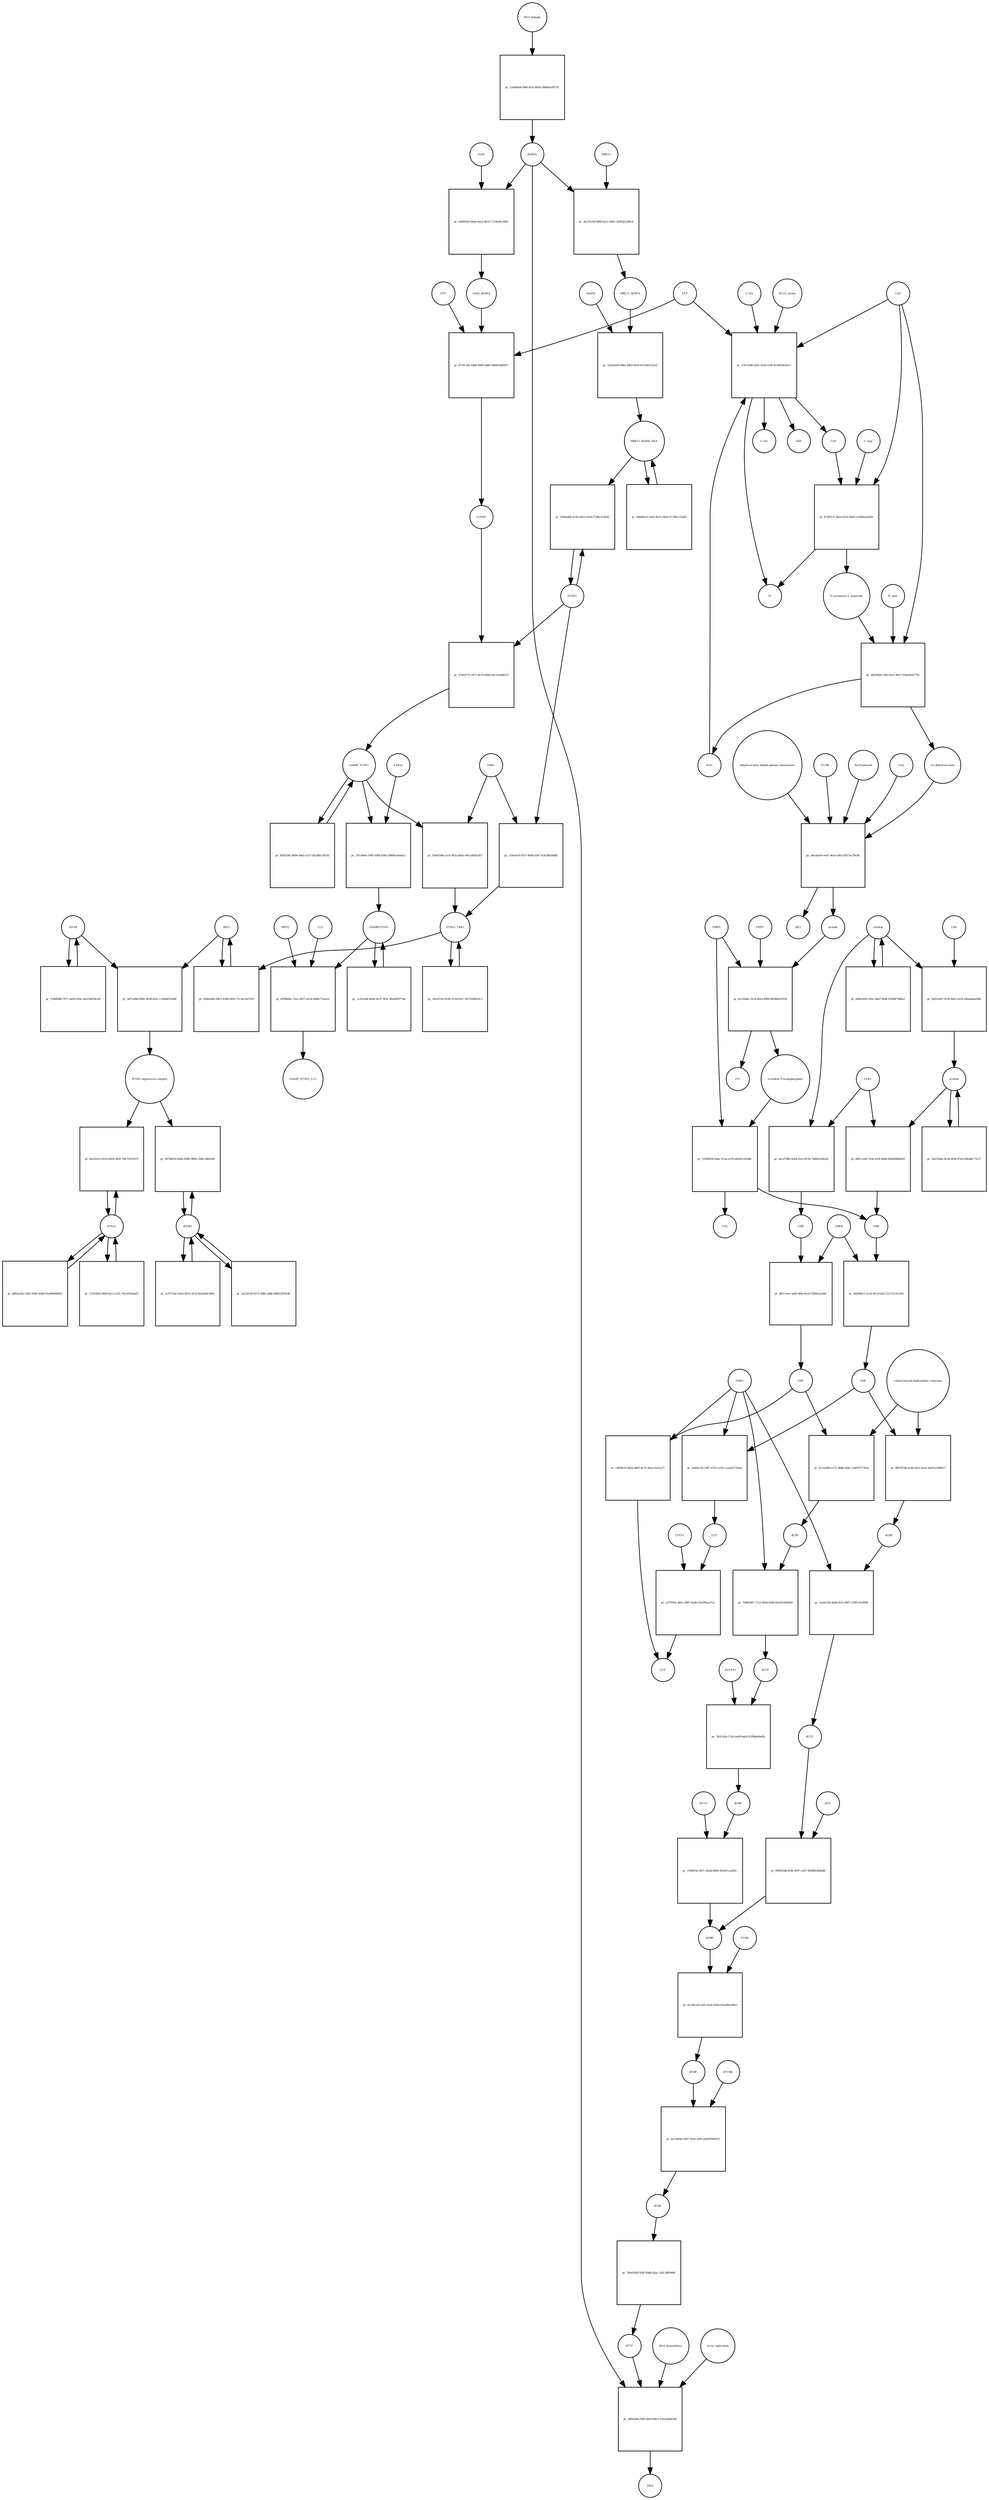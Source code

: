 strict digraph  {
"NF-kB" [annotation="urn_miriam_obo.go_GO%3A0071159", bipartite=0, cls=complex, fontsize=4, label="NF-kB", shape=circle];
"pr_0d71afbb-890e-4639-a65c-c14e8d31eb9f" [annotation="", bipartite=1, cls=process, fontsize=4, label="pr_0d71afbb-890e-4639-a65c-c14e8d31eb9f", shape=square];
"IFNB1 expression complex" [annotation="", bipartite=0, cls=complex, fontsize=4, label="IFNB1 expression complex", shape=circle];
IRF3 [annotation="urn_miriam_hgnc_6118|urn_miriam_uniprot_Q14653|urn_miriam_ensembl_ENSG00000126456|urn_miriam_refseq_NM_001571|urn_miriam_hgnc.symbol_IRF3|urn_miriam_ncbigene_3661", bipartite=0, cls="macromolecule multimer", fontsize=4, label=IRF3, shape=circle];
dCDP [annotation="urn_miriam_obo.chebi_CHEBI%3A28846", bipartite=0, cls="simple chemical", fontsize=4, label=dCDP, shape=circle];
"pr_708de487-7c12-465d-8280-8a9202456560" [annotation="", bipartite=1, cls=process, fontsize=4, label="pr_708de487-7c12-465d-8280-8a9202456560", shape=square];
dCTP [annotation="urn_miriam_obo.chebi_CHEBI%3A16311", bipartite=0, cls="simple chemical", fontsize=4, label=dCTP, shape=circle];
NME1 [annotation="urn_miriam_uniprot_P15531|urn_miriam_hgnc_7849", bipartite=0, cls=macromolecule, fontsize=4, label=NME1, shape=circle];
uridine [annotation="urn_miriam_obo.chebi_CHEBI%3A16704", bipartite=0, cls="simple chemical", fontsize=4, label=uridine, shape=circle];
"pr_88911ee8-7e0e-433f-bd9d-64afd9864a65" [annotation="", bipartite=1, cls=process, fontsize=4, label="pr_88911ee8-7e0e-433f-bd9d-64afd9864a65", shape=square];
UMP [annotation="urn_miriam_obo.chebi_CHEBI%3A57865", bipartite=0, cls="simple chemical", fontsize=4, label=UMP, shape=circle];
UCK2 [annotation="urn_miriam_uniprot_Q9HA47|urn_miriam_hgnc_HGNC%3A12562", bipartite=0, cls=macromolecule, fontsize=4, label=UCK2, shape=circle];
"orotidine 5'-monophosphate" [annotation="urn_miriam_obo.chebi_CHEBI%3A15842", bipartite=0, cls="simple chemical", fontsize=4, label="orotidine 5'-monophosphate", shape=circle];
"pr_10308200-6adc-47ea-a139-d43f01c65d8c" [annotation="", bipartite=1, cls=process, fontsize=4, label="pr_10308200-6adc-47ea-a139-d43f01c65d8c", shape=square];
UMPS [annotation="urn_miriam_ncbigene_7372|urn_miriam_refseq_NM_000373|urn_miriam_hgnc.symbol_UMPS|urn_miriam_hgnc_12563|urn_miriam_ensembl_ENSG00000114491|urn_miriam_uniprot_P11172", bipartite=0, cls="macromolecule multimer", fontsize=4, label=UMPS, shape=circle];
CO2 [annotation="urn_miriam_obo.chebi_CHEBI%3A16526", bipartite=0, cls="simple chemical", fontsize=4, label=CO2, shape=circle];
UTP [annotation="urn_miriam_obo.chebi_CHEBI%3A15713", bipartite=0, cls="simple chemical", fontsize=4, label=UTP, shape=circle];
"pr_a3797f0e-465c-4967-ba96-f2ee99eea7a1" [annotation="", bipartite=1, cls=process, fontsize=4, label="pr_a3797f0e-465c-4967-ba96-f2ee99eea7a1", shape=square];
CTP [annotation="urn_miriam_obo.chebi_CHEBI%3A17677", bipartite=0, cls="simple chemical", fontsize=4, label=CTP, shape=circle];
CTPS1 [annotation="urn_miriam_hgnc_HGNC%3A2519|urn_miriam_uniprot_P17812", bipartite=0, cls=macromolecule, fontsize=4, label=CTPS1, shape=circle];
UDP [annotation="urn_miriam_obo.chebi_CHEBI%3A17659", bipartite=0, cls="simple chemical", fontsize=4, label=UDP, shape=circle];
"pr_989787db-ecb9-42a5-be5e-44d7ec899017" [annotation="", bipartite=1, cls=process, fontsize=4, label="pr_989787db-ecb9-42a5-be5e-44d7ec899017", shape=square];
dUDP [annotation="urn_miriam_obo.chebi_CHEBI%3A28850", bipartite=0, cls="simple chemical", fontsize=4, label=dUDP, shape=circle];
"ribonucleoside-diphosphate reductase" [annotation="urn_miriam_brenda_1.17.4.1|urn_miriam_obo.go_GO%3A0005971", bipartite=0, cls=complex, fontsize=4, label="ribonucleoside-diphosphate reductase", shape=circle];
IFNB1 [annotation="urn_miriam_ensembl_ENSG00000171855|urn_miriam_hgnc.symbol_IFNB1|urn_miriam_hgnc_5434|urn_miriam_uniprot_P01574|urn_miriam_refseq_NM_002176|urn_miriam_ncbigene_3456", bipartite=0, cls=macromolecule, fontsize=4, label=IFNB1, shape=circle];
"pr_6970b059-b04a-4966-9f94-c59b1346e008" [annotation="", bipartite=1, cls=process, fontsize=4, label="pr_6970b059-b04a-4966-9f94-c59b1346e008", shape=square];
"pr_0d2906c5-2cc4-45cd-b3e3-21173c1b1294" [annotation="", bipartite=1, cls=process, fontsize=4, label="pr_0d2906c5-2cc4-45cd-b3e3-21173c1b1294", shape=square];
CMPK [annotation="urn_miriam_uniprot_P30085|urn_miriam_hgnc_HGNC%3A18170", bipartite=0, cls=macromolecule, fontsize=4, label=CMPK, shape=circle];
"cGAMP-STING" [annotation="", bipartite=0, cls=complex, fontsize=4, label="cGAMP-STING", shape=circle];
"pr_cc581ed6-de49-4cd7-9f2e-2fb2f85977be" [annotation="", bipartite=1, cls=process, fontsize=4, label="pr_cc581ed6-de49-4cd7-9f2e-2fb2f85977be", shape=square];
IFNA1 [annotation="urn_miriam_hgnc.symbol_IFNA1|urn_miriam_ncbigene_3439|urn_miriam_refseq_NM_024013|urn_miriam_uniprot_P01562|urn_miriam_hgnc_5417|urn_miriam_ensembl_ENSG00000197919", bipartite=0, cls=macromolecule, fontsize=4, label=IFNA1, shape=circle];
"pr_8a21b312-0559-4859-9d5f-7b4721f1f476" [annotation="", bipartite=1, cls=process, fontsize=4, label="pr_8a21b312-0559-4859-9d5f-7b4721f1f476", shape=square];
"pr_562334da-8c4d-4f3b-97e0-ef8eb8c73237" [annotation="", bipartite=1, cls=process, fontsize=4, label="pr_562334da-8c4d-4f3b-97e0-ef8eb8c73237", shape=square];
CDP [annotation="urn_miriam_obo.chebi_CHEBI%3A17239", bipartite=0, cls="simple chemical", fontsize=4, label=CDP, shape=circle];
"pr_5e101d80-e272-4b8b-938c-c6487877783a" [annotation="", bipartite=1, cls=process, fontsize=4, label="pr_5e101d80-e272-4b8b-938c-c6487877783a", shape=square];
"pr_c8f99b7d-b82a-4805-8c7f-36eec3e31a77" [annotation="", bipartite=1, cls=process, fontsize=4, label="pr_c8f99b7d-b82a-4805-8c7f-36eec3e31a77", shape=square];
dTDP [annotation="urn_miriam_obo.chebi_CHEBI%3A18075", bipartite=0, cls="simple chemical", fontsize=4, label=dTDP, shape=circle];
"pr_70ee930b-926f-49d8-b2ac-142c3bff0466" [annotation="", bipartite=1, cls=process, fontsize=4, label="pr_70ee930b-926f-49d8-b2ac-142c3bff0466", shape=square];
dTTP [annotation="urn_miriam_obo.chebi_CHEBI%3A18077", bipartite=0, cls="simple chemical", fontsize=4, label=dTTP, shape=circle];
CMP [annotation="urn_miriam_obo.chebi_CHEBI%3A17361", bipartite=0, cls="simple chemical", fontsize=4, label=CMP, shape=circle];
"pr_db7c1eac-aef6-4f4a-8cef-f1f66e2e2bfe" [annotation="", bipartite=1, cls=process, fontsize=4, label="pr_db7c1eac-aef6-4f4a-8cef-f1f66e2e2bfe", shape=square];
dUMP [annotation="urn_miriam_obo.chebi_CHEBI%3A17622", bipartite=0, cls="simple chemical", fontsize=4, label=dUMP, shape=circle];
"pr_6c19bca8-ea92-41d2-b496-f5ae08a1f0e0" [annotation="", bipartite=1, cls=process, fontsize=4, label="pr_6c19bca8-ea92-41d2-b496-f5ae08a1f0e0", shape=square];
dTMP [annotation="urn_miriam_obo.chebi_CHEBI%3A17013", bipartite=0, cls="simple chemical", fontsize=4, label=dTMP, shape=circle];
TYMS [annotation="urn_miriam_uniprot_P04818|urn_miriam_hgnc_HGNC%3A12441", bipartite=0, cls=macromolecule, fontsize=4, label=TYMS, shape=circle];
dsDNA [annotation="urn_miriam_obo.chebi_CHEBI%3A75909", bipartite=0, cls="simple chemical", fontsize=4, label=dsDNA, shape=circle];
"pr_96fb1d4a-f9d5-40e0-86e3-25b1ebf0e939" [annotation="", bipartite=1, cls=process, fontsize=4, label="pr_96fb1d4a-f9d5-40e0-86e3-25b1ebf0e939", shape=square];
DNA [annotation="", bipartite=0, cls="nucleic acid feature", fontsize=4, label=DNA, shape=circle];
"DNA biosynthesis" [annotation="urn_miriam_obo.go_GO%3A0071897", bipartite=0, cls=phenotype, fontsize=4, label="DNA biosynthesis", shape=circle];
"virus replication" [annotation="urn_miriam_obo.go_GO%3A0019079", bipartite=0, cls=phenotype, fontsize=4, label="virus replication", shape=circle];
MRE11_RAD50_DNA [annotation="", bipartite=0, cls=complex, fontsize=4, label=MRE11_RAD50_DNA, shape=circle];
"pr_546d05e3-3a63-4675-9434-077982c15a85" [annotation="", bipartite=1, cls=process, fontsize=4, label="pr_546d05e3-3a63-4675-9434-077982c15a85", shape=square];
"pr_7b1f1d3a-27a5-4e69-bdc8-9529b9e8effa" [annotation="", bipartite=1, cls=process, fontsize=4, label="pr_7b1f1d3a-27a5-4e69-bdc8-9529b9e8effa", shape=square];
dCMP [annotation="urn_miriam_obo.chebi_CHEBI%3A15918", bipartite=0, cls="simple chemical", fontsize=4, label=dCMP, shape=circle];
DCTPP1 [annotation="urn_miriam_uniprot_Q9H773|urn_miriam_hgnc_HGNC%3A28777", bipartite=0, cls=macromolecule, fontsize=4, label=DCTPP1, shape=circle];
"pr_3a524130-6572-4dfb-a8d6-0dd023f93e4b" [annotation="", bipartite=1, cls=process, fontsize=4, label="pr_3a524130-6572-4dfb-a8d6-0dd023f93e4b", shape=square];
"pr_3c97120e-b3a4-497e-afc8-56a5f4dc3805" [annotation="", bipartite=1, cls=process, fontsize=4, label="pr_3c97120e-b3a4-497e-afc8-56a5f4dc3805", shape=square];
ATP [annotation="urn_miriam_obo.chebi_CHEBI%3A15422", bipartite=0, cls="simple chemical", fontsize=4, label=ATP, shape=circle];
"pr_8716c30e-bd0d-49d5-ab68-58fd416d0037" [annotation="", bipartite=1, cls=process, fontsize=4, label="pr_8716c30e-bd0d-49d5-ab68-58fd416d0037", shape=square];
GTP [annotation="urn_miriam_obo.chebi_CHEBI%3A15996", bipartite=0, cls="simple chemical", fontsize=4, label=GTP, shape=circle];
cGAMP [annotation="urn_miriam_obo.chebi_CHEBI%3A75947", bipartite=0, cls="simple chemical", fontsize=4, label=cGAMP, shape=circle];
cGAS_dsDNA [annotation=urn_miriam_pubmed_28363908, bipartite=0, cls=complex, fontsize=4, label=cGAS_dsDNA, shape=circle];
cytidine [annotation="urn_miriam_obo.chebi_CHEBI%3A17562", bipartite=0, cls="simple chemical", fontsize=4, label=cytidine, shape=circle];
"pr_aacd7984-0cb4-41e3-8156-7a80622dfa2b" [annotation="", bipartite=1, cls=process, fontsize=4, label="pr_aacd7984-0cb4-41e3-8156-7a80622dfa2b", shape=square];
"pr_47de4772-2471-4e70-829d-ebc1ee6d6515" [annotation="", bipartite=1, cls=process, fontsize=4, label="pr_47de4772-2471-4e70-829d-ebc1ee6d6515", shape=square];
STING [annotation=urn_miriam_uniprot_Q86WV6, bipartite=0, cls="macromolecule multimer", fontsize=4, label=STING, shape=circle];
cGAMP_STING [annotation="urn_miriam_obo.go_GO%3A1990231", bipartite=0, cls=complex, fontsize=4, label=cGAMP_STING, shape=circle];
"L-Gln" [annotation="urn_miriam_obo.chebi_CHEBI%3A18050", bipartite=0, cls="simple chemical", fontsize=4, label="L-Gln", shape=circle];
"pr_a76c550b-a95c-4326-a1f6-4ca850dc8311" [annotation="", bipartite=1, cls=process, fontsize=4, label="pr_a76c550b-a95c-4326-a1f6-4ca850dc8311", shape=square];
CAP [annotation="urn_miriam_obo.chebi_CHEBI%3A17672", bipartite=0, cls="simple chemical", fontsize=4, label=CAP, shape=circle];
CAD [annotation="urn_miriam_refseq_NM_001306079|urn_miriam_hgnc_1424|urn_miriam_hgnc.symbol_CAD|urn_miriam_uniprot_P27708|urn_miriam_ncbigene_790|urn_miriam_ensembl_ENSG00000084774", bipartite=0, cls=macromolecule, fontsize=4, label=CAD, shape=circle];
HCO3_minus [annotation="urn_miriam_obo.chebi_CHEBI%3A17544", bipartite=0, cls="simple chemical", fontsize=4, label=HCO3_minus, shape=circle];
H2O [annotation="urn_miriam_obo.chebi_CHEBI%3A15377", bipartite=0, cls="simple chemical", fontsize=4, label=H2O, shape=circle];
"L-Glu" [annotation="urn_miriam_obo.chebi_CHEBI%3A16015", bipartite=0, cls="simple chemical", fontsize=4, label="L-Glu", shape=circle];
ADP [annotation="urn_miriam_obo.chebi_CHEBI%3A16761", bipartite=0, cls="simple chemical", fontsize=4, label=ADP, shape=circle];
Pi [annotation="urn_miriam_obo.chebi_CHEBI%3A18367", bipartite=0, cls="simple chemical", fontsize=4, label=Pi, shape=circle];
"pr_ee69a118-c897-47e4-a192-cca2d21704ab" [annotation="", bipartite=1, cls=process, fontsize=4, label="pr_ee69a118-c897-47e4-a192-cca2d21704ab", shape=square];
"N-carbamoyl-L-aspartate" [annotation="urn_miriam_obo.chebi_CHEBI%3A32814", bipartite=0, cls="simple chemical", fontsize=4, label="N-carbamoyl-L-aspartate", shape=circle];
"pr_d402082f-32fa-42a7-8637-03ba041677fe" [annotation="", bipartite=1, cls=process, fontsize=4, label="pr_d402082f-32fa-42a7-8637-03ba041677fe", shape=square];
"(S)-dihydroorotate" [annotation="urn_miriam_obo.chebi_CHEBI%3A30864", bipartite=0, cls="simple chemical", fontsize=4, label="(S)-dihydroorotate", shape=circle];
H_plus [annotation="urn_miriam_obo.chebi_CHEBI%3A15378", bipartite=0, cls="simple chemical", fontsize=4, label=H_plus, shape=circle];
"pr_7c0b6986-7071-4a50-82dc-ba225b934c58" [annotation="", bipartite=1, cls=process, fontsize=4, label="pr_7c0b6986-7071-4a50-82dc-ba225b934c58", shape=square];
"pr_727d36d3-6f60-42c2-a161-76ce952abaf5" [annotation="", bipartite=1, cls=process, fontsize=4, label="pr_727d36d3-6f60-42c2-a161-76ce952abaf5", shape=square];
TBK1 [annotation="urn_miriam_hgnc.symbol_TBK1|urn_miriam_ensembl_ENSG00000183735|urn_miriam_uniprot_Q9UHD2|urn_miriam_refseq_NM_013254|urn_miriam_hgnc_11584|urn_miriam_ncbigene_29110", bipartite=0, cls=macromolecule, fontsize=4, label=TBK1, shape=circle];
"pr_19e6528b-a319-443a-bb5a-041ca8d3e3b7" [annotation="", bipartite=1, cls=process, fontsize=4, label="pr_19e6528b-a319-443a-bb5a-041ca8d3e3b7", shape=square];
STING_TBK1 [annotation=urn_miriam_pubmed_30842653, bipartite=0, cls=complex, fontsize=4, label=STING_TBK1, shape=circle];
"pr_1694a469-4c0b-4016-93e8-f73fbc410645" [annotation="", bipartite=1, cls=process, fontsize=4, label="pr_1694a469-4c0b-4016-93e8-f73fbc410645", shape=square];
"pr_d602ae8a-23b5-4584-92dd-43e496d9d9b3" [annotation="", bipartite=1, cls=process, fontsize=4, label="pr_d602ae8a-23b5-4584-92dd-43e496d9d9b3", shape=square];
"pr_e46f93e0-9dab-4ea3-9b33-7114ee9c3802" [annotation="", bipartite=1, cls=process, fontsize=4, label="pr_e46f93e0-9dab-4ea3-9b33-7114ee9c3802", shape=square];
cGAS [annotation="urn_miriam_ensembl_ENSG00000164430|urn_miriam_hgnc_21367|urn_miriam_ncbigene_115004|urn_miriam_uniprot_Q8N884|urn_miriam_hgnc.symbol_CGAS|urn_miriam_refseq_NM_138441", bipartite=0, cls=macromolecule, fontsize=4, label=cGAS, shape=circle];
"pr_c8e267a6-9530-472d-81a7-56725080c6c3" [annotation="", bipartite=1, cls=process, fontsize=4, label="pr_c8e267a6-9530-472d-81a7-56725080c6c3", shape=square];
orotate [annotation="urn_miriam_obo.chebi_CHEBI%3A30839", bipartite=0, cls="simple chemical", fontsize=4, label=orotate, shape=circle];
"pr_ecc02bfa-33cd-45e4-8969-b83fbb01f938" [annotation="", bipartite=1, cls=process, fontsize=4, label="pr_ecc02bfa-33cd-45e4-8969-b83fbb01f938", shape=square];
PRPP [annotation="urn_miriam_obo.chebi_CHEBI%3A17111", bipartite=0, cls="simple chemical", fontsize=4, label=PRPP, shape=circle];
PPi [annotation="urn_miriam_obo.chebi_CHEBI%3A18361", bipartite=0, cls="simple chemical", fontsize=4, label=PPi, shape=circle];
"pr_b9961829-204c-4bb7-9f68-19506f76d6a2" [annotation="", bipartite=1, cls=process, fontsize=4, label="pr_b9961829-204c-4bb7-9f68-19506f76d6a2", shape=square];
"pr_09ba3db5-68c5-438b-9410-71c2a7eb7339" [annotation="", bipartite=1, cls=process, fontsize=4, label="pr_09ba3db5-68c5-438b-9410-71c2a7eb7339", shape=square];
"pr_45f4258c-869d-4d82-a157-6f2a8bc5955d" [annotation="", bipartite=1, cls=process, fontsize=4, label="pr_45f4258c-869d-4d82-a157-6f2a8bc5955d", shape=square];
RAD50 [annotation="urn_miriam_ncbigene_10111|urn_miriam_refseq_NM_005732|urn_miriam_uniprot_Q92878|urn_miriam_hgnc.symbol_RAD50|urn_miriam_ensembl_ENSG00000113522|urn_miriam_hgnc_9816", bipartite=0, cls="macromolecule multimer", fontsize=4, label=RAD50, shape=circle];
"pr_52d2ada4-e8ba-4db3-92e8-63150d1222e2" [annotation="", bipartite=1, cls=process, fontsize=4, label="pr_52d2ada4-e8ba-4db3-92e8-63150d1222e2", shape=square];
MRE11_dsDNA [annotation="urn_miriam_obo.go_GO%3A0003690", bipartite=0, cls=complex, fontsize=4, label=MRE11_dsDNA, shape=circle];
"pr_e8cabaeb-eed7-462e-affd-ef057ac39c8b" [annotation="", bipartite=1, cls=process, fontsize=4, label="pr_e8cabaeb-eed7-462e-affd-ef057ac39c8b", shape=square];
"dihydroorotate dehydrogenase holoenzyme" [annotation="urn_miriam_ncbigene_1723|urn_miriam_hgnc_HGNC%3A2867|urn_miriam_hgnc.symbol_DHODH", bipartite=0, cls="simple chemical", fontsize=4, label="dihydroorotate dehydrogenase holoenzyme", shape=circle];
P1788 [annotation=urn_miriam_pubmed_31740051, bipartite=0, cls="simple chemical", fontsize=4, label=P1788, shape=circle];
Teriflunomide [annotation=urn_miriam_drugbank_DB08880, bipartite=0, cls="simple chemical", fontsize=4, label=Teriflunomide, shape=circle];
CoQ [annotation="urn_miriam_obo.chebi_CHEBI%3A16389", bipartite=0, cls="simple chemical", fontsize=4, label=CoQ, shape=circle];
QH2 [annotation="urn_miriam_obo.chebi_CHEBI%3A17976", bipartite=0, cls="simple chemical", fontsize=4, label=QH2, shape=circle];
"pr_1ae8cf3d-debd-4510-80f7-23997cbcf808" [annotation="", bipartite=1, cls=process, fontsize=4, label="pr_1ae8cf3d-debd-4510-80f7-23997cbcf808", shape=square];
dUTP [annotation="urn_miriam_obo.chebi_CHEBI%3A17625", bipartite=0, cls="simple chemical", fontsize=4, label=dUTP, shape=circle];
"pr_0431a047-6159-4dcf-a052-e4fadabad5d6" [annotation="", bipartite=1, cls=process, fontsize=4, label="pr_0431a047-6159-4dcf-a052-e4fadabad5d6", shape=square];
CDA [annotation="urn_miriam_uniprot_P32320|urn_miriam_ncbigene_978|urn_miriam_refseq_NM_001785|urn_miriam_ensembl_ENSG00000158825|urn_miriam_hgnc.symbol_CDA|urn_miriam_hgnc_1712", bipartite=0, cls=macromolecule, fontsize=4, label=CDA, shape=circle];
"pr_998633dd-fe96-4007-a367-860d843bdbd8" [annotation="", bipartite=1, cls=process, fontsize=4, label="pr_998633dd-fe96-4007-a367-860d843bdbd8", shape=square];
DUT [annotation="urn_miriam_hgnc_HGNC%3A3078|urn_miriam_uniprot_P33316", bipartite=0, cls=macromolecule, fontsize=4, label=DUT, shape=circle];
"pr_ef998d4a-15ea-4037-a214-644fa715aa5c" [annotation="", bipartite=1, cls=process, fontsize=4, label="pr_ef998d4a-15ea-4037-a214-644fa715aa5c", shape=square];
LC3 [annotation="", bipartite=0, cls=macromolecule, fontsize=4, label=LC3, shape=circle];
cGAMP_STING_LC3 [annotation="", bipartite=0, cls=complex, fontsize=4, label=cGAMP_STING_LC3, shape=circle];
WIPI2 [annotation="urn_miriam_refseq_NM_015610|urn_miriam_hgnc_32225|urn_miriam_hgnc.symbol_WIPI2|urn_miriam_ensembl_ENSG00000157954|urn_miriam_ncbigene_26100|urn_miriam_uniprot_Q9Y4P8", bipartite=0, cls=macromolecule, fontsize=4, label=WIPI2, shape=circle];
"pr_872f011f-3bed-421b-8b09-e1d49aa20d3e" [annotation="", bipartite=1, cls=process, fontsize=4, label="pr_872f011f-3bed-421b-8b09-e1d49aa20d3e", shape=square];
"L-Asp" [annotation="urn_miriam_obo.chebi_CHEBI%3A29991", bipartite=0, cls="simple chemical", fontsize=4, label="L-Asp", shape=circle];
"pr_3ec55c04-8840-4a11-bb01-263f5d12b9e4" [annotation="", bipartite=1, cls=process, fontsize=4, label="pr_3ec55c04-8840-4a11-bb01-263f5d12b9e4", shape=square];
MRE11 [annotation="urn_miriam_hgnc.symbol_MRE11|urn_miriam_ncbigene_4361|urn_miriam_uniprot_P49959|urn_miriam_ensembl_ENSG00000020922|urn_miriam_refseq_NM_005591|urn_miriam_hgnc_7230", bipartite=0, cls="macromolecule multimer", fontsize=4, label=MRE11, shape=circle];
"pr_ba12d0da-c0d7-453e-a5f0-a6a961b0f221" [annotation="", bipartite=1, cls=process, fontsize=4, label="pr_ba12d0da-c0d7-453e-a5f0-a6a961b0f221", shape=square];
dTYMK [annotation="urn_miriam_uniprot_P23919|urn_miriam_hgnc_HGNC%3A3061", bipartite=0, cls=macromolecule, fontsize=4, label=dTYMK, shape=circle];
"pr_1911f6e6-164f-4384-956d-18460cdeeeb3" [annotation="", bipartite=1, cls=process, fontsize=4, label="pr_1911f6e6-164f-4384-956d-18460cdeeeb3", shape=square];
SAR1A [annotation="urn_miriam_uniprot_Q9NR31|urn_miriam_ensembl_ENSG00000079332|urn_miriam_hgnc_10534|urn_miriam_hgnc.symbol_SAR1A|urn_miriam_refseq_NM_001142648|urn_miriam_ncbigene_56681", bipartite=0, cls=macromolecule, fontsize=4, label=SAR1A, shape=circle];
"pr_c18ae914-f937-4695-b3ef-3cbf38d26bd0" [annotation="", bipartite=1, cls=process, fontsize=4, label="pr_c18ae914-f937-4695-b3ef-3cbf38d26bd0", shape=square];
"pr_12a84004-f9b4-4cfa-b65b-390bb5e50731" [annotation="", bipartite=1, cls=process, fontsize=4, label="pr_12a84004-f9b4-4cfa-b65b-390bb5e50731", shape=square];
"DNA damage" [annotation="", bipartite=0, cls=phenotype, fontsize=4, label="DNA damage", shape=circle];
"pr_cf4d91be-0b7c-4add-809d-50ed21ca285c" [annotation="", bipartite=1, cls=process, fontsize=4, label="pr_cf4d91be-0b7c-4add-809d-50ed21ca285c", shape=square];
DCTD [annotation="urn_miriam_uniprot_P32321|urn_miriam_hgnc_HGNC%3A2710", bipartite=0, cls=macromolecule, fontsize=4, label=DCTD, shape=circle];
"NF-kB" -> "pr_0d71afbb-890e-4639-a65c-c14e8d31eb9f"  [annotation="", interaction_type=consumption];
"NF-kB" -> "pr_7c0b6986-7071-4a50-82dc-ba225b934c58"  [annotation="", interaction_type=consumption];
"pr_0d71afbb-890e-4639-a65c-c14e8d31eb9f" -> "IFNB1 expression complex"  [annotation="", interaction_type=production];
"IFNB1 expression complex" -> "pr_6970b059-b04a-4966-9f94-c59b1346e008"  [annotation=urn_miriam_pubmed_20610653, interaction_type=stimulation];
"IFNB1 expression complex" -> "pr_8a21b312-0559-4859-9d5f-7b4721f1f476"  [annotation=urn_miriam_pubmed_16979567, interaction_type=stimulation];
IRF3 -> "pr_0d71afbb-890e-4639-a65c-c14e8d31eb9f"  [annotation="", interaction_type=consumption];
IRF3 -> "pr_09ba3db5-68c5-438b-9410-71c2a7eb7339"  [annotation="", interaction_type=consumption];
dCDP -> "pr_708de487-7c12-465d-8280-8a9202456560"  [annotation="", interaction_type=consumption];
"pr_708de487-7c12-465d-8280-8a9202456560" -> dCTP  [annotation="", interaction_type=production];
dCTP -> "pr_7b1f1d3a-27a5-4e69-bdc8-9529b9e8effa"  [annotation="", interaction_type=consumption];
NME1 -> "pr_708de487-7c12-465d-8280-8a9202456560"  [annotation=urn_miriam_pubmed_17827303, interaction_type=catalysis];
NME1 -> "pr_c8f99b7d-b82a-4805-8c7f-36eec3e31a77"  [annotation=urn_miriam_pubmed_28458037, interaction_type=catalysis];
NME1 -> "pr_ee69a118-c897-47e4-a192-cca2d21704ab"  [annotation=urn_miriam_pubmed_28458037, interaction_type=catalysis];
NME1 -> "pr_1ae8cf3d-debd-4510-80f7-23997cbcf808"  [annotation=urn_miriam_pubmed_17827303, interaction_type=catalysis];
uridine -> "pr_88911ee8-7e0e-433f-bd9d-64afd9864a65"  [annotation="", interaction_type=consumption];
uridine -> "pr_562334da-8c4d-4f3b-97e0-ef8eb8c73237"  [annotation="", interaction_type=consumption];
"pr_88911ee8-7e0e-433f-bd9d-64afd9864a65" -> UMP  [annotation="", interaction_type=production];
UMP -> "pr_0d2906c5-2cc4-45cd-b3e3-21173c1b1294"  [annotation="", interaction_type=consumption];
UCK2 -> "pr_88911ee8-7e0e-433f-bd9d-64afd9864a65"  [annotation=urn_miriam_pubmed_15130468, interaction_type=catalysis];
UCK2 -> "pr_aacd7984-0cb4-41e3-8156-7a80622dfa2b"  [annotation=urn_miriam_pubmed_15130468, interaction_type=catalysis];
"orotidine 5'-monophosphate" -> "pr_10308200-6adc-47ea-a139-d43f01c65d8c"  [annotation="", interaction_type=consumption];
"pr_10308200-6adc-47ea-a139-d43f01c65d8c" -> UMP  [annotation="", interaction_type=production];
"pr_10308200-6adc-47ea-a139-d43f01c65d8c" -> CO2  [annotation="", interaction_type=production];
UMPS -> "pr_10308200-6adc-47ea-a139-d43f01c65d8c"  [annotation=urn_miriam_reactome_REACT_1698, interaction_type=catalysis];
UMPS -> "pr_ecc02bfa-33cd-45e4-8969-b83fbb01f938"  [annotation=urn_miriam_reactome_REACT_1698, interaction_type=catalysis];
UTP -> "pr_a3797f0e-465c-4967-ba96-f2ee99eea7a1"  [annotation="", interaction_type=consumption];
"pr_a3797f0e-465c-4967-ba96-f2ee99eea7a1" -> CTP  [annotation="", interaction_type=production];
CTPS1 -> "pr_a3797f0e-465c-4967-ba96-f2ee99eea7a1"  [annotation=urn_miriam_pubmed_5411547, interaction_type=catalysis];
UDP -> "pr_989787db-ecb9-42a5-be5e-44d7ec899017"  [annotation="", interaction_type=consumption];
UDP -> "pr_ee69a118-c897-47e4-a192-cca2d21704ab"  [annotation="", interaction_type=consumption];
"pr_989787db-ecb9-42a5-be5e-44d7ec899017" -> dUDP  [annotation="", interaction_type=production];
dUDP -> "pr_1ae8cf3d-debd-4510-80f7-23997cbcf808"  [annotation="", interaction_type=consumption];
"ribonucleoside-diphosphate reductase" -> "pr_989787db-ecb9-42a5-be5e-44d7ec899017"  [annotation=urn_miriam_pubmed_24809024, interaction_type=catalysis];
"ribonucleoside-diphosphate reductase" -> "pr_5e101d80-e272-4b8b-938c-c6487877783a"  [annotation=urn_miriam_pubmed_24809024, interaction_type=catalysis];
IFNB1 -> "pr_6970b059-b04a-4966-9f94-c59b1346e008"  [annotation="", interaction_type=consumption];
IFNB1 -> "pr_3a524130-6572-4dfb-a8d6-0dd023f93e4b"  [annotation="", interaction_type=consumption];
IFNB1 -> "pr_3c97120e-b3a4-497e-afc8-56a5f4dc3805"  [annotation="", interaction_type=consumption];
"pr_6970b059-b04a-4966-9f94-c59b1346e008" -> IFNB1  [annotation="", interaction_type=production];
"pr_0d2906c5-2cc4-45cd-b3e3-21173c1b1294" -> UDP  [annotation="", interaction_type=production];
CMPK -> "pr_0d2906c5-2cc4-45cd-b3e3-21173c1b1294"  [annotation=urn_miriam_pubmed_10462544, interaction_type=catalysis];
CMPK -> "pr_db7c1eac-aef6-4f4a-8cef-f1f66e2e2bfe"  [annotation=urn_miriam_pubmed_10462544, interaction_type=catalysis];
"cGAMP-STING" -> "pr_cc581ed6-de49-4cd7-9f2e-2fb2f85977be"  [annotation="", interaction_type=consumption];
"cGAMP-STING" -> "pr_ef998d4a-15ea-4037-a214-644fa715aa5c"  [annotation="", interaction_type=consumption];
"pr_cc581ed6-de49-4cd7-9f2e-2fb2f85977be" -> "cGAMP-STING"  [annotation="", interaction_type=production];
IFNA1 -> "pr_8a21b312-0559-4859-9d5f-7b4721f1f476"  [annotation="", interaction_type=consumption];
IFNA1 -> "pr_727d36d3-6f60-42c2-a161-76ce952abaf5"  [annotation="", interaction_type=consumption];
IFNA1 -> "pr_d602ae8a-23b5-4584-92dd-43e496d9d9b3"  [annotation="", interaction_type=consumption];
"pr_8a21b312-0559-4859-9d5f-7b4721f1f476" -> IFNA1  [annotation="", interaction_type=production];
"pr_562334da-8c4d-4f3b-97e0-ef8eb8c73237" -> uridine  [annotation="", interaction_type=production];
CDP -> "pr_5e101d80-e272-4b8b-938c-c6487877783a"  [annotation="", interaction_type=consumption];
CDP -> "pr_c8f99b7d-b82a-4805-8c7f-36eec3e31a77"  [annotation="", interaction_type=consumption];
"pr_5e101d80-e272-4b8b-938c-c6487877783a" -> dCDP  [annotation="", interaction_type=production];
"pr_c8f99b7d-b82a-4805-8c7f-36eec3e31a77" -> CTP  [annotation="", interaction_type=production];
dTDP -> "pr_70ee930b-926f-49d8-b2ac-142c3bff0466"  [annotation="", interaction_type=consumption];
"pr_70ee930b-926f-49d8-b2ac-142c3bff0466" -> dTTP  [annotation="", interaction_type=production];
dTTP -> "pr_96fb1d4a-f9d5-40e0-86e3-25b1ebf0e939"  [annotation="", interaction_type=consumption];
CMP -> "pr_db7c1eac-aef6-4f4a-8cef-f1f66e2e2bfe"  [annotation="", interaction_type=consumption];
"pr_db7c1eac-aef6-4f4a-8cef-f1f66e2e2bfe" -> CDP  [annotation="", interaction_type=production];
dUMP -> "pr_6c19bca8-ea92-41d2-b496-f5ae08a1f0e0"  [annotation="", interaction_type=consumption];
"pr_6c19bca8-ea92-41d2-b496-f5ae08a1f0e0" -> dTMP  [annotation="", interaction_type=production];
dTMP -> "pr_ba12d0da-c0d7-453e-a5f0-a6a961b0f221"  [annotation="", interaction_type=consumption];
TYMS -> "pr_6c19bca8-ea92-41d2-b496-f5ae08a1f0e0"  [annotation=urn_miriam_pubmed_3099389, interaction_type=catalysis];
dsDNA -> "pr_96fb1d4a-f9d5-40e0-86e3-25b1ebf0e939"  [annotation="", interaction_type=consumption];
dsDNA -> "pr_e46f93e0-9dab-4ea3-9b33-7114ee9c3802"  [annotation="", interaction_type=consumption];
dsDNA -> "pr_3ec55c04-8840-4a11-bb01-263f5d12b9e4"  [annotation="", interaction_type=consumption];
"pr_96fb1d4a-f9d5-40e0-86e3-25b1ebf0e939" -> DNA  [annotation="", interaction_type=production];
"DNA biosynthesis" -> "pr_96fb1d4a-f9d5-40e0-86e3-25b1ebf0e939"  [annotation="", interaction_type=catalysis];
"virus replication" -> "pr_96fb1d4a-f9d5-40e0-86e3-25b1ebf0e939"  [annotation="", interaction_type=inhibition];
MRE11_RAD50_DNA -> "pr_546d05e3-3a63-4675-9434-077982c15a85"  [annotation="", interaction_type=consumption];
MRE11_RAD50_DNA -> "pr_1694a469-4c0b-4016-93e8-f73fbc410645"  [annotation=urn_miriam_pubmed_23388631, interaction_type=catalysis];
"pr_546d05e3-3a63-4675-9434-077982c15a85" -> MRE11_RAD50_DNA  [annotation="", interaction_type=production];
"pr_7b1f1d3a-27a5-4e69-bdc8-9529b9e8effa" -> dCMP  [annotation="", interaction_type=production];
dCMP -> "pr_cf4d91be-0b7c-4add-809d-50ed21ca285c"  [annotation="", interaction_type=consumption];
DCTPP1 -> "pr_7b1f1d3a-27a5-4e69-bdc8-9529b9e8effa"  [annotation=urn_miriam_pubmed_13788541, interaction_type=catalysis];
"pr_3a524130-6572-4dfb-a8d6-0dd023f93e4b" -> IFNB1  [annotation="", interaction_type=production];
"pr_3c97120e-b3a4-497e-afc8-56a5f4dc3805" -> IFNB1  [annotation="", interaction_type=production];
ATP -> "pr_8716c30e-bd0d-49d5-ab68-58fd416d0037"  [annotation="", interaction_type=consumption];
ATP -> "pr_a76c550b-a95c-4326-a1f6-4ca850dc8311"  [annotation="", interaction_type=consumption];
"pr_8716c30e-bd0d-49d5-ab68-58fd416d0037" -> cGAMP  [annotation="", interaction_type=production];
GTP -> "pr_8716c30e-bd0d-49d5-ab68-58fd416d0037"  [annotation="", interaction_type=consumption];
cGAMP -> "pr_47de4772-2471-4e70-829d-ebc1ee6d6515"  [annotation="", interaction_type=consumption];
cGAS_dsDNA -> "pr_8716c30e-bd0d-49d5-ab68-58fd416d0037"  [annotation=urn_miriam_pubmed_29622565, interaction_type=catalysis];
cytidine -> "pr_aacd7984-0cb4-41e3-8156-7a80622dfa2b"  [annotation="", interaction_type=consumption];
cytidine -> "pr_b9961829-204c-4bb7-9f68-19506f76d6a2"  [annotation="", interaction_type=consumption];
cytidine -> "pr_0431a047-6159-4dcf-a052-e4fadabad5d6"  [annotation="", interaction_type=consumption];
"pr_aacd7984-0cb4-41e3-8156-7a80622dfa2b" -> CMP  [annotation="", interaction_type=production];
"pr_47de4772-2471-4e70-829d-ebc1ee6d6515" -> cGAMP_STING  [annotation="", interaction_type=production];
STING -> "pr_47de4772-2471-4e70-829d-ebc1ee6d6515"  [annotation="", interaction_type=consumption];
STING -> "pr_1694a469-4c0b-4016-93e8-f73fbc410645"  [annotation="", interaction_type=consumption];
STING -> "pr_c18ae914-f937-4695-b3ef-3cbf38d26bd0"  [annotation="", interaction_type=consumption];
cGAMP_STING -> "pr_19e6528b-a319-443a-bb5a-041ca8d3e3b7"  [annotation="", interaction_type=consumption];
cGAMP_STING -> "pr_45f4258c-869d-4d82-a157-6f2a8bc5955d"  [annotation="", interaction_type=consumption];
cGAMP_STING -> "pr_1911f6e6-164f-4384-956d-18460cdeeeb3"  [annotation="", interaction_type=consumption];
"L-Gln" -> "pr_a76c550b-a95c-4326-a1f6-4ca850dc8311"  [annotation="", interaction_type=consumption];
"pr_a76c550b-a95c-4326-a1f6-4ca850dc8311" -> CAP  [annotation="", interaction_type=production];
"pr_a76c550b-a95c-4326-a1f6-4ca850dc8311" -> "L-Glu"  [annotation="", interaction_type=production];
"pr_a76c550b-a95c-4326-a1f6-4ca850dc8311" -> ADP  [annotation="", interaction_type=production];
"pr_a76c550b-a95c-4326-a1f6-4ca850dc8311" -> Pi  [annotation="", interaction_type=production];
CAP -> "pr_872f011f-3bed-421b-8b09-e1d49aa20d3e"  [annotation="", interaction_type=consumption];
CAD -> "pr_a76c550b-a95c-4326-a1f6-4ca850dc8311"  [annotation=urn_miriam_reactome_REACT_73577, interaction_type=catalysis];
CAD -> "pr_d402082f-32fa-42a7-8637-03ba041677fe"  [annotation=urn_miriam_reactome_REACT_1698, interaction_type=catalysis];
CAD -> "pr_872f011f-3bed-421b-8b09-e1d49aa20d3e"  [annotation=urn_miriam_reactome_REACT_1698, interaction_type=catalysis];
HCO3_minus -> "pr_a76c550b-a95c-4326-a1f6-4ca850dc8311"  [annotation="", interaction_type=consumption];
H2O -> "pr_a76c550b-a95c-4326-a1f6-4ca850dc8311"  [annotation="", interaction_type=consumption];
"pr_ee69a118-c897-47e4-a192-cca2d21704ab" -> UTP  [annotation="", interaction_type=production];
"N-carbamoyl-L-aspartate" -> "pr_d402082f-32fa-42a7-8637-03ba041677fe"  [annotation="", interaction_type=consumption];
"pr_d402082f-32fa-42a7-8637-03ba041677fe" -> "(S)-dihydroorotate"  [annotation="", interaction_type=production];
"pr_d402082f-32fa-42a7-8637-03ba041677fe" -> H2O  [annotation="", interaction_type=production];
"(S)-dihydroorotate" -> "pr_e8cabaeb-eed7-462e-affd-ef057ac39c8b"  [annotation="", interaction_type=consumption];
H_plus -> "pr_d402082f-32fa-42a7-8637-03ba041677fe"  [annotation="", interaction_type=consumption];
"pr_7c0b6986-7071-4a50-82dc-ba225b934c58" -> "NF-kB"  [annotation="", interaction_type=production];
"pr_727d36d3-6f60-42c2-a161-76ce952abaf5" -> IFNA1  [annotation="", interaction_type=production];
TBK1 -> "pr_19e6528b-a319-443a-bb5a-041ca8d3e3b7"  [annotation="", interaction_type=consumption];
TBK1 -> "pr_c18ae914-f937-4695-b3ef-3cbf38d26bd0"  [annotation="", interaction_type=consumption];
"pr_19e6528b-a319-443a-bb5a-041ca8d3e3b7" -> STING_TBK1  [annotation="", interaction_type=production];
STING_TBK1 -> "pr_c8e267a6-9530-472d-81a7-56725080c6c3"  [annotation="", interaction_type=consumption];
STING_TBK1 -> "pr_09ba3db5-68c5-438b-9410-71c2a7eb7339"  [annotation="urn_miriam_pubmed_22394562|urn_miriam_pubmed_25636800", interaction_type=catalysis];
"pr_1694a469-4c0b-4016-93e8-f73fbc410645" -> STING  [annotation="", interaction_type=production];
"pr_d602ae8a-23b5-4584-92dd-43e496d9d9b3" -> IFNA1  [annotation="", interaction_type=production];
"pr_e46f93e0-9dab-4ea3-9b33-7114ee9c3802" -> cGAS_dsDNA  [annotation="", interaction_type=production];
cGAS -> "pr_e46f93e0-9dab-4ea3-9b33-7114ee9c3802"  [annotation="", interaction_type=consumption];
"pr_c8e267a6-9530-472d-81a7-56725080c6c3" -> STING_TBK1  [annotation="", interaction_type=production];
orotate -> "pr_ecc02bfa-33cd-45e4-8969-b83fbb01f938"  [annotation="", interaction_type=consumption];
"pr_ecc02bfa-33cd-45e4-8969-b83fbb01f938" -> "orotidine 5'-monophosphate"  [annotation="", interaction_type=production];
"pr_ecc02bfa-33cd-45e4-8969-b83fbb01f938" -> PPi  [annotation="", interaction_type=production];
PRPP -> "pr_ecc02bfa-33cd-45e4-8969-b83fbb01f938"  [annotation="", interaction_type=consumption];
"pr_b9961829-204c-4bb7-9f68-19506f76d6a2" -> cytidine  [annotation="", interaction_type=production];
"pr_09ba3db5-68c5-438b-9410-71c2a7eb7339" -> IRF3  [annotation="", interaction_type=production];
"pr_45f4258c-869d-4d82-a157-6f2a8bc5955d" -> cGAMP_STING  [annotation="", interaction_type=production];
RAD50 -> "pr_52d2ada4-e8ba-4db3-92e8-63150d1222e2"  [annotation="", interaction_type=consumption];
"pr_52d2ada4-e8ba-4db3-92e8-63150d1222e2" -> MRE11_RAD50_DNA  [annotation="", interaction_type=production];
MRE11_dsDNA -> "pr_52d2ada4-e8ba-4db3-92e8-63150d1222e2"  [annotation="", interaction_type=consumption];
"pr_e8cabaeb-eed7-462e-affd-ef057ac39c8b" -> orotate  [annotation="", interaction_type=production];
"pr_e8cabaeb-eed7-462e-affd-ef057ac39c8b" -> QH2  [annotation="", interaction_type=production];
"dihydroorotate dehydrogenase holoenzyme" -> "pr_e8cabaeb-eed7-462e-affd-ef057ac39c8b"  [annotation="urn_miriam_reactome_REACT_1698|urn_miriam_doi_10.1101%2F2020.03.11.983056", interaction_type=catalysis];
P1788 -> "pr_e8cabaeb-eed7-462e-affd-ef057ac39c8b"  [annotation="urn_miriam_reactome_REACT_1698|urn_miriam_doi_10.1101%2F2020.03.11.983056", interaction_type=inhibition];
Teriflunomide -> "pr_e8cabaeb-eed7-462e-affd-ef057ac39c8b"  [annotation="urn_miriam_reactome_REACT_1698|urn_miriam_doi_10.1101%2F2020.03.11.983056", interaction_type=inhibition];
CoQ -> "pr_e8cabaeb-eed7-462e-affd-ef057ac39c8b"  [annotation="", interaction_type=consumption];
"pr_1ae8cf3d-debd-4510-80f7-23997cbcf808" -> dUTP  [annotation="", interaction_type=production];
dUTP -> "pr_998633dd-fe96-4007-a367-860d843bdbd8"  [annotation="", interaction_type=consumption];
"pr_0431a047-6159-4dcf-a052-e4fadabad5d6" -> uridine  [annotation="", interaction_type=production];
CDA -> "pr_0431a047-6159-4dcf-a052-e4fadabad5d6"  [annotation="urn_miriam_pubmed_7923172|urn_miriam_pubmed_15689149", interaction_type=catalysis];
"pr_998633dd-fe96-4007-a367-860d843bdbd8" -> dUMP  [annotation="", interaction_type=production];
DUT -> "pr_998633dd-fe96-4007-a367-860d843bdbd8"  [annotation=urn_miriam_pubmed_18837522, interaction_type=catalysis];
"pr_ef998d4a-15ea-4037-a214-644fa715aa5c" -> cGAMP_STING_LC3  [annotation="", interaction_type=production];
LC3 -> "pr_ef998d4a-15ea-4037-a214-644fa715aa5c"  [annotation="", interaction_type=consumption];
WIPI2 -> "pr_ef998d4a-15ea-4037-a214-644fa715aa5c"  [annotation=urn_miriam_pubmed_30842662, interaction_type=catalysis];
"pr_872f011f-3bed-421b-8b09-e1d49aa20d3e" -> "N-carbamoyl-L-aspartate"  [annotation="", interaction_type=production];
"pr_872f011f-3bed-421b-8b09-e1d49aa20d3e" -> Pi  [annotation="", interaction_type=production];
"L-Asp" -> "pr_872f011f-3bed-421b-8b09-e1d49aa20d3e"  [annotation="", interaction_type=consumption];
"pr_3ec55c04-8840-4a11-bb01-263f5d12b9e4" -> MRE11_dsDNA  [annotation="", interaction_type=production];
MRE11 -> "pr_3ec55c04-8840-4a11-bb01-263f5d12b9e4"  [annotation="", interaction_type=consumption];
"pr_ba12d0da-c0d7-453e-a5f0-a6a961b0f221" -> dTDP  [annotation="", interaction_type=production];
dTYMK -> "pr_ba12d0da-c0d7-453e-a5f0-a6a961b0f221"  [annotation=urn_miriam_pubmed_8024690, interaction_type=catalysis];
"pr_1911f6e6-164f-4384-956d-18460cdeeeb3" -> "cGAMP-STING"  [annotation="", interaction_type=production];
SAR1A -> "pr_1911f6e6-164f-4384-956d-18460cdeeeb3"  [annotation="urn_miriam_doi_10.1038%2Fs41586-019-1006-9", interaction_type=catalysis];
"pr_c18ae914-f937-4695-b3ef-3cbf38d26bd0" -> STING_TBK1  [annotation="", interaction_type=production];
"pr_12a84004-f9b4-4cfa-b65b-390bb5e50731" -> dsDNA  [annotation="", interaction_type=production];
"DNA damage" -> "pr_12a84004-f9b4-4cfa-b65b-390bb5e50731"  [annotation="urn_miriam_doi_10.1016%2Fj.ejmech.2019.111855", interaction_type=stimulation];
"pr_cf4d91be-0b7c-4add-809d-50ed21ca285c" -> dUMP  [annotation="", interaction_type=production];
DCTD -> "pr_cf4d91be-0b7c-4add-809d-50ed21ca285c"  [annotation="urn_miriam_doi_10.1074%2Fjbc.M114.617720", interaction_type=catalysis];
}
